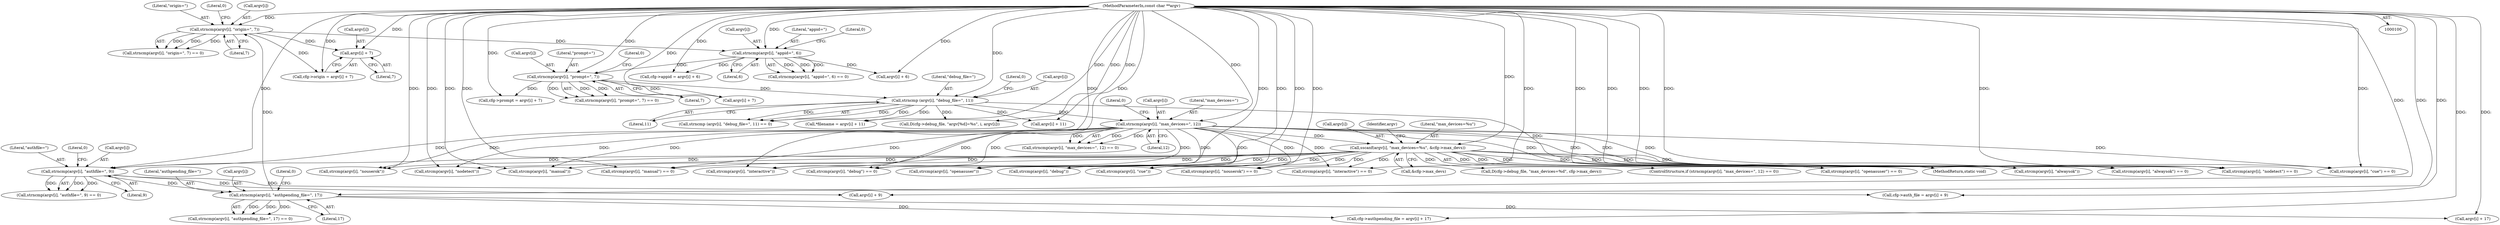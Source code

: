 digraph "0_pam-u2f_18b1914e32b74ff52000f10e97067e841e5fff62_0@pointer" {
"1000298" [label="(Call,argv[i] + 7)"];
"1000287" [label="(Call,strncmp(argv[i], \"origin=\", 7))"];
"1000269" [label="(Call,strncmp(argv[i], \"authpending_file=\", 17))"];
"1000251" [label="(Call,strncmp(argv[i], \"authfile=\", 9))"];
"1000103" [label="(MethodParameterIn,const char **argv)"];
"1000129" [label="(Call,strncmp(argv[i], \"max_devices=\", 12))"];
"1000341" [label="(Call,strncmp (argv[i], \"debug_file=\", 11))"];
"1000323" [label="(Call,strncmp(argv[i], \"prompt=\", 7))"];
"1000305" [label="(Call,strncmp(argv[i], \"appid=\", 6))"];
"1000136" [label="(Call,sscanf(argv[i], \"max_devices=%u\", &cfg->max_devs))"];
"1000312" [label="(Call,cfg->appid = argv[i] + 6)"];
"1000347" [label="(Literal,0)"];
"1000137" [label="(Call,argv[i])"];
"1000238" [label="(Call,strcmp(argv[i], \"nodetect\"))"];
"1000288" [label="(Call,argv[i])"];
"1000316" [label="(Call,argv[i] + 6)"];
"1000252" [label="(Call,argv[i])"];
"1000250" [label="(Call,strncmp(argv[i], \"authfile=\", 9) == 0)"];
"1000305" [label="(Call,strncmp(argv[i], \"appid=\", 6))"];
"1000141" [label="(Call,&cfg->max_devs)"];
"1000258" [label="(Call,cfg->auth_file = argv[i] + 9)"];
"1000149" [label="(Identifier,argv)"];
"1000211" [label="(Call,strcmp(argv[i], \"interactive\") == 0)"];
"1000147" [label="(Call,strcmp(argv[i], \"manual\"))"];
"1000146" [label="(Call,strcmp(argv[i], \"manual\") == 0)"];
"1000160" [label="(Call,strcmp(argv[i], \"debug\"))"];
"1000291" [label="(Literal,\"origin=\")"];
"1000273" [label="(Literal,\"authpending_file=\")"];
"1000268" [label="(Call,strncmp(argv[i], \"authpending_file=\", 17) == 0)"];
"1000198" [label="(Call,strcmp(argv[i], \"alwaysok\") == 0)"];
"1000287" [label="(Call,strncmp(argv[i], \"origin=\", 7))"];
"1000129" [label="(Call,strncmp(argv[i], \"max_devices=\", 12))"];
"1000324" [label="(Call,argv[i])"];
"1000323" [label="(Call,strncmp(argv[i], \"prompt=\", 7))"];
"1000294" [label="(Call,cfg->origin = argv[i] + 7)"];
"1000330" [label="(Call,cfg->prompt = argv[i] + 7)"];
"1000327" [label="(Literal,\"prompt=\")"];
"1000329" [label="(Literal,0)"];
"1000306" [label="(Call,argv[i])"];
"1000224" [label="(Call,strcmp(argv[i], \"cue\") == 0)"];
"1000309" [label="(Literal,\"appid=\")"];
"1000302" [label="(Literal,7)"];
"1000340" [label="(Call,strncmp (argv[i], \"debug_file=\", 11) == 0)"];
"1000276" [label="(Call,cfg->authpending_file = argv[i] + 17)"];
"1000127" [label="(ControlStructure,if (strncmp(argv[i], \"max_devices=\", 12) == 0))"];
"1000269" [label="(Call,strncmp(argv[i], \"authpending_file=\", 17))"];
"1000607" [label="(MethodReturn,static void)"];
"1000342" [label="(Call,argv[i])"];
"1000212" [label="(Call,strcmp(argv[i], \"interactive\"))"];
"1000304" [label="(Call,strncmp(argv[i], \"appid=\", 6) == 0)"];
"1000311" [label="(Literal,0)"];
"1000292" [label="(Literal,7)"];
"1000270" [label="(Call,argv[i])"];
"1000275" [label="(Literal,0)"];
"1000159" [label="(Call,strcmp(argv[i], \"debug\") == 0)"];
"1000257" [label="(Literal,0)"];
"1000262" [label="(Call,argv[i] + 9)"];
"1000255" [label="(Literal,\"authfile=\")"];
"1000186" [label="(Call,strcmp(argv[i], \"openasuser\"))"];
"1000461" [label="(Call,D(cfg->debug_file, \"argv[%d]=%s\", i, argv[i]))"];
"1000136" [label="(Call,sscanf(argv[i], \"max_devices=%u\", &cfg->max_devs))"];
"1000310" [label="(Literal,6)"];
"1000286" [label="(Call,strncmp(argv[i], \"origin=\", 7) == 0)"];
"1000350" [label="(Call,*filename = argv[i] + 11)"];
"1000293" [label="(Literal,0)"];
"1000341" [label="(Call,strncmp (argv[i], \"debug_file=\", 11))"];
"1000345" [label="(Literal,\"debug_file=\")"];
"1000173" [label="(Call,strcmp(argv[i], \"nouserok\"))"];
"1000334" [label="(Call,argv[i] + 7)"];
"1000128" [label="(Call,strncmp(argv[i], \"max_devices=\", 12) == 0)"];
"1000352" [label="(Call,argv[i] + 11)"];
"1000199" [label="(Call,strcmp(argv[i], \"alwaysok\"))"];
"1000299" [label="(Call,argv[i])"];
"1000298" [label="(Call,argv[i] + 7)"];
"1000256" [label="(Literal,9)"];
"1000133" [label="(Literal,\"max_devices=\")"];
"1000328" [label="(Literal,7)"];
"1000470" [label="(Call,D(cfg->debug_file, \"max_devices=%d\", cfg->max_devs))"];
"1000237" [label="(Call,strcmp(argv[i], \"nodetect\") == 0)"];
"1000134" [label="(Literal,12)"];
"1000225" [label="(Call,strcmp(argv[i], \"cue\"))"];
"1000346" [label="(Literal,11)"];
"1000322" [label="(Call,strncmp(argv[i], \"prompt=\", 7) == 0)"];
"1000140" [label="(Literal,\"max_devices=%u\")"];
"1000172" [label="(Call,strcmp(argv[i], \"nouserok\") == 0)"];
"1000103" [label="(MethodParameterIn,const char **argv)"];
"1000135" [label="(Literal,0)"];
"1000280" [label="(Call,argv[i] + 17)"];
"1000251" [label="(Call,strncmp(argv[i], \"authfile=\", 9))"];
"1000274" [label="(Literal,17)"];
"1000185" [label="(Call,strcmp(argv[i], \"openasuser\") == 0)"];
"1000130" [label="(Call,argv[i])"];
"1000298" -> "1000294"  [label="AST: "];
"1000298" -> "1000302"  [label="CFG: "];
"1000299" -> "1000298"  [label="AST: "];
"1000302" -> "1000298"  [label="AST: "];
"1000294" -> "1000298"  [label="CFG: "];
"1000287" -> "1000298"  [label="DDG: "];
"1000103" -> "1000298"  [label="DDG: "];
"1000287" -> "1000286"  [label="AST: "];
"1000287" -> "1000292"  [label="CFG: "];
"1000288" -> "1000287"  [label="AST: "];
"1000291" -> "1000287"  [label="AST: "];
"1000292" -> "1000287"  [label="AST: "];
"1000293" -> "1000287"  [label="CFG: "];
"1000287" -> "1000286"  [label="DDG: "];
"1000287" -> "1000286"  [label="DDG: "];
"1000287" -> "1000286"  [label="DDG: "];
"1000269" -> "1000287"  [label="DDG: "];
"1000103" -> "1000287"  [label="DDG: "];
"1000287" -> "1000294"  [label="DDG: "];
"1000287" -> "1000305"  [label="DDG: "];
"1000269" -> "1000268"  [label="AST: "];
"1000269" -> "1000274"  [label="CFG: "];
"1000270" -> "1000269"  [label="AST: "];
"1000273" -> "1000269"  [label="AST: "];
"1000274" -> "1000269"  [label="AST: "];
"1000275" -> "1000269"  [label="CFG: "];
"1000269" -> "1000268"  [label="DDG: "];
"1000269" -> "1000268"  [label="DDG: "];
"1000269" -> "1000268"  [label="DDG: "];
"1000251" -> "1000269"  [label="DDG: "];
"1000103" -> "1000269"  [label="DDG: "];
"1000269" -> "1000276"  [label="DDG: "];
"1000269" -> "1000280"  [label="DDG: "];
"1000251" -> "1000250"  [label="AST: "];
"1000251" -> "1000256"  [label="CFG: "];
"1000252" -> "1000251"  [label="AST: "];
"1000255" -> "1000251"  [label="AST: "];
"1000256" -> "1000251"  [label="AST: "];
"1000257" -> "1000251"  [label="CFG: "];
"1000251" -> "1000250"  [label="DDG: "];
"1000251" -> "1000250"  [label="DDG: "];
"1000251" -> "1000250"  [label="DDG: "];
"1000103" -> "1000251"  [label="DDG: "];
"1000129" -> "1000251"  [label="DDG: "];
"1000136" -> "1000251"  [label="DDG: "];
"1000251" -> "1000258"  [label="DDG: "];
"1000251" -> "1000262"  [label="DDG: "];
"1000103" -> "1000100"  [label="AST: "];
"1000103" -> "1000607"  [label="DDG: "];
"1000103" -> "1000129"  [label="DDG: "];
"1000103" -> "1000136"  [label="DDG: "];
"1000103" -> "1000146"  [label="DDG: "];
"1000103" -> "1000147"  [label="DDG: "];
"1000103" -> "1000159"  [label="DDG: "];
"1000103" -> "1000160"  [label="DDG: "];
"1000103" -> "1000172"  [label="DDG: "];
"1000103" -> "1000173"  [label="DDG: "];
"1000103" -> "1000185"  [label="DDG: "];
"1000103" -> "1000186"  [label="DDG: "];
"1000103" -> "1000198"  [label="DDG: "];
"1000103" -> "1000199"  [label="DDG: "];
"1000103" -> "1000211"  [label="DDG: "];
"1000103" -> "1000212"  [label="DDG: "];
"1000103" -> "1000224"  [label="DDG: "];
"1000103" -> "1000225"  [label="DDG: "];
"1000103" -> "1000237"  [label="DDG: "];
"1000103" -> "1000238"  [label="DDG: "];
"1000103" -> "1000258"  [label="DDG: "];
"1000103" -> "1000262"  [label="DDG: "];
"1000103" -> "1000276"  [label="DDG: "];
"1000103" -> "1000280"  [label="DDG: "];
"1000103" -> "1000294"  [label="DDG: "];
"1000103" -> "1000305"  [label="DDG: "];
"1000103" -> "1000312"  [label="DDG: "];
"1000103" -> "1000316"  [label="DDG: "];
"1000103" -> "1000323"  [label="DDG: "];
"1000103" -> "1000330"  [label="DDG: "];
"1000103" -> "1000334"  [label="DDG: "];
"1000103" -> "1000341"  [label="DDG: "];
"1000103" -> "1000350"  [label="DDG: "];
"1000103" -> "1000352"  [label="DDG: "];
"1000103" -> "1000461"  [label="DDG: "];
"1000129" -> "1000128"  [label="AST: "];
"1000129" -> "1000134"  [label="CFG: "];
"1000130" -> "1000129"  [label="AST: "];
"1000133" -> "1000129"  [label="AST: "];
"1000134" -> "1000129"  [label="AST: "];
"1000135" -> "1000129"  [label="CFG: "];
"1000129" -> "1000128"  [label="DDG: "];
"1000129" -> "1000128"  [label="DDG: "];
"1000129" -> "1000128"  [label="DDG: "];
"1000341" -> "1000129"  [label="DDG: "];
"1000129" -> "1000136"  [label="DDG: "];
"1000129" -> "1000146"  [label="DDG: "];
"1000129" -> "1000147"  [label="DDG: "];
"1000129" -> "1000159"  [label="DDG: "];
"1000129" -> "1000160"  [label="DDG: "];
"1000129" -> "1000172"  [label="DDG: "];
"1000129" -> "1000173"  [label="DDG: "];
"1000129" -> "1000185"  [label="DDG: "];
"1000129" -> "1000186"  [label="DDG: "];
"1000129" -> "1000198"  [label="DDG: "];
"1000129" -> "1000199"  [label="DDG: "];
"1000129" -> "1000211"  [label="DDG: "];
"1000129" -> "1000212"  [label="DDG: "];
"1000129" -> "1000224"  [label="DDG: "];
"1000129" -> "1000225"  [label="DDG: "];
"1000129" -> "1000237"  [label="DDG: "];
"1000129" -> "1000238"  [label="DDG: "];
"1000341" -> "1000340"  [label="AST: "];
"1000341" -> "1000346"  [label="CFG: "];
"1000342" -> "1000341"  [label="AST: "];
"1000345" -> "1000341"  [label="AST: "];
"1000346" -> "1000341"  [label="AST: "];
"1000347" -> "1000341"  [label="CFG: "];
"1000341" -> "1000607"  [label="DDG: "];
"1000341" -> "1000340"  [label="DDG: "];
"1000341" -> "1000340"  [label="DDG: "];
"1000341" -> "1000340"  [label="DDG: "];
"1000323" -> "1000341"  [label="DDG: "];
"1000341" -> "1000350"  [label="DDG: "];
"1000341" -> "1000352"  [label="DDG: "];
"1000341" -> "1000461"  [label="DDG: "];
"1000323" -> "1000322"  [label="AST: "];
"1000323" -> "1000328"  [label="CFG: "];
"1000324" -> "1000323"  [label="AST: "];
"1000327" -> "1000323"  [label="AST: "];
"1000328" -> "1000323"  [label="AST: "];
"1000329" -> "1000323"  [label="CFG: "];
"1000323" -> "1000322"  [label="DDG: "];
"1000323" -> "1000322"  [label="DDG: "];
"1000323" -> "1000322"  [label="DDG: "];
"1000305" -> "1000323"  [label="DDG: "];
"1000323" -> "1000330"  [label="DDG: "];
"1000323" -> "1000334"  [label="DDG: "];
"1000305" -> "1000304"  [label="AST: "];
"1000305" -> "1000310"  [label="CFG: "];
"1000306" -> "1000305"  [label="AST: "];
"1000309" -> "1000305"  [label="AST: "];
"1000310" -> "1000305"  [label="AST: "];
"1000311" -> "1000305"  [label="CFG: "];
"1000305" -> "1000304"  [label="DDG: "];
"1000305" -> "1000304"  [label="DDG: "];
"1000305" -> "1000304"  [label="DDG: "];
"1000305" -> "1000312"  [label="DDG: "];
"1000305" -> "1000316"  [label="DDG: "];
"1000136" -> "1000127"  [label="AST: "];
"1000136" -> "1000141"  [label="CFG: "];
"1000137" -> "1000136"  [label="AST: "];
"1000140" -> "1000136"  [label="AST: "];
"1000141" -> "1000136"  [label="AST: "];
"1000149" -> "1000136"  [label="CFG: "];
"1000136" -> "1000607"  [label="DDG: "];
"1000136" -> "1000607"  [label="DDG: "];
"1000136" -> "1000146"  [label="DDG: "];
"1000136" -> "1000147"  [label="DDG: "];
"1000136" -> "1000159"  [label="DDG: "];
"1000136" -> "1000160"  [label="DDG: "];
"1000136" -> "1000172"  [label="DDG: "];
"1000136" -> "1000173"  [label="DDG: "];
"1000136" -> "1000185"  [label="DDG: "];
"1000136" -> "1000186"  [label="DDG: "];
"1000136" -> "1000198"  [label="DDG: "];
"1000136" -> "1000199"  [label="DDG: "];
"1000136" -> "1000211"  [label="DDG: "];
"1000136" -> "1000212"  [label="DDG: "];
"1000136" -> "1000224"  [label="DDG: "];
"1000136" -> "1000225"  [label="DDG: "];
"1000136" -> "1000237"  [label="DDG: "];
"1000136" -> "1000238"  [label="DDG: "];
"1000136" -> "1000470"  [label="DDG: "];
}
